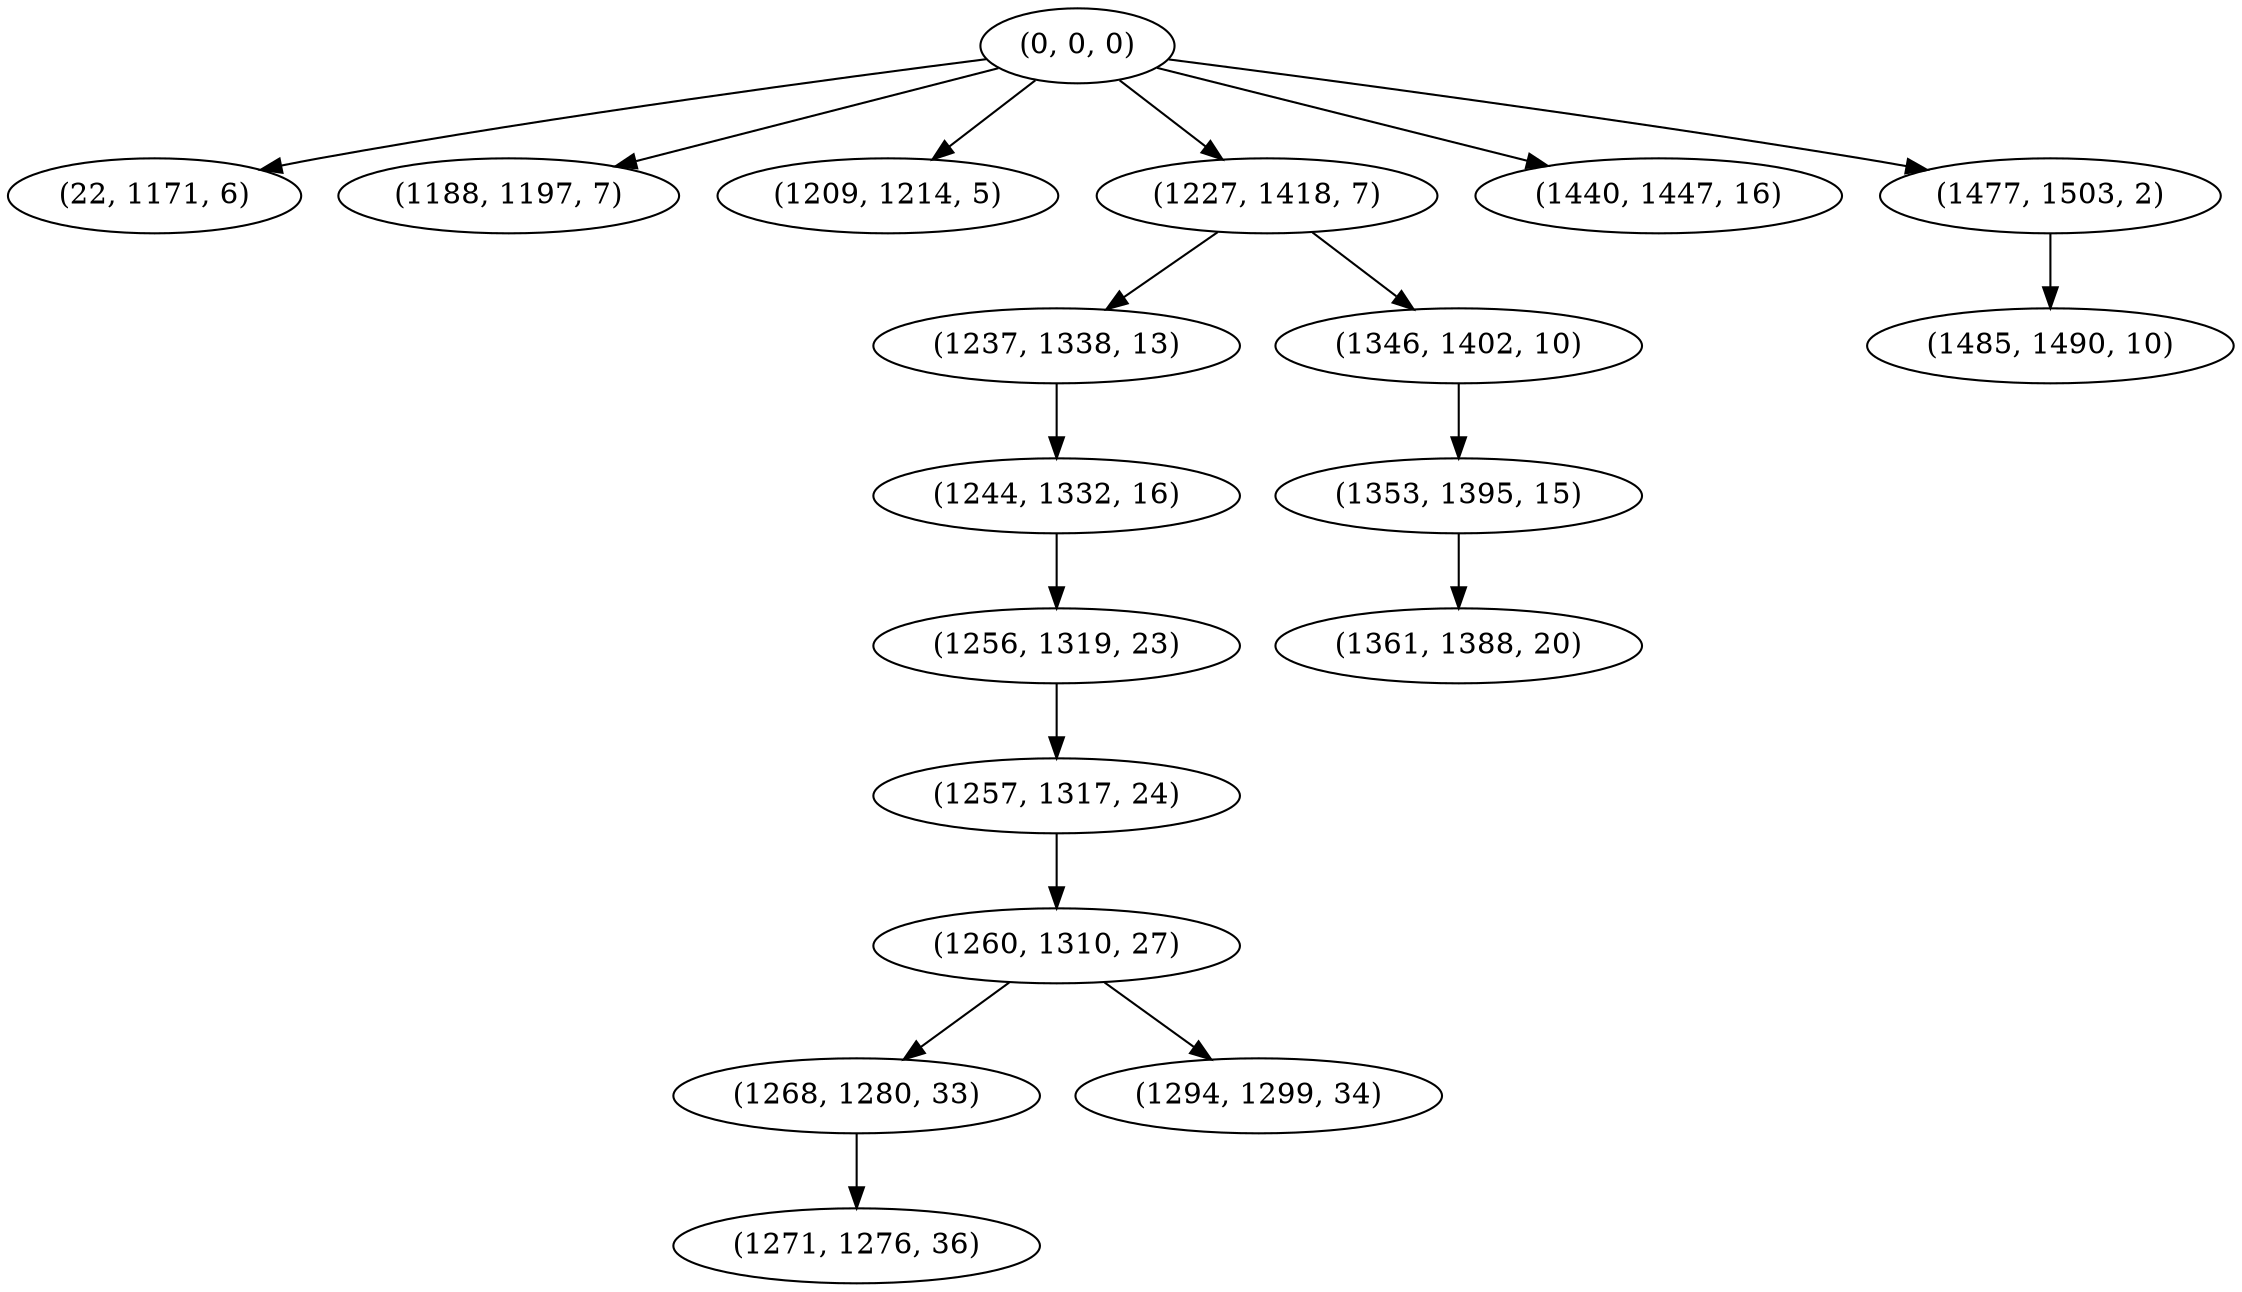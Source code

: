 digraph tree {
    "(0, 0, 0)";
    "(22, 1171, 6)";
    "(1188, 1197, 7)";
    "(1209, 1214, 5)";
    "(1227, 1418, 7)";
    "(1237, 1338, 13)";
    "(1244, 1332, 16)";
    "(1256, 1319, 23)";
    "(1257, 1317, 24)";
    "(1260, 1310, 27)";
    "(1268, 1280, 33)";
    "(1271, 1276, 36)";
    "(1294, 1299, 34)";
    "(1346, 1402, 10)";
    "(1353, 1395, 15)";
    "(1361, 1388, 20)";
    "(1440, 1447, 16)";
    "(1477, 1503, 2)";
    "(1485, 1490, 10)";
    "(0, 0, 0)" -> "(22, 1171, 6)";
    "(0, 0, 0)" -> "(1188, 1197, 7)";
    "(0, 0, 0)" -> "(1209, 1214, 5)";
    "(0, 0, 0)" -> "(1227, 1418, 7)";
    "(0, 0, 0)" -> "(1440, 1447, 16)";
    "(0, 0, 0)" -> "(1477, 1503, 2)";
    "(1227, 1418, 7)" -> "(1237, 1338, 13)";
    "(1227, 1418, 7)" -> "(1346, 1402, 10)";
    "(1237, 1338, 13)" -> "(1244, 1332, 16)";
    "(1244, 1332, 16)" -> "(1256, 1319, 23)";
    "(1256, 1319, 23)" -> "(1257, 1317, 24)";
    "(1257, 1317, 24)" -> "(1260, 1310, 27)";
    "(1260, 1310, 27)" -> "(1268, 1280, 33)";
    "(1260, 1310, 27)" -> "(1294, 1299, 34)";
    "(1268, 1280, 33)" -> "(1271, 1276, 36)";
    "(1346, 1402, 10)" -> "(1353, 1395, 15)";
    "(1353, 1395, 15)" -> "(1361, 1388, 20)";
    "(1477, 1503, 2)" -> "(1485, 1490, 10)";
}
